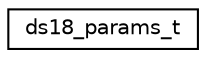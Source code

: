 digraph "Graphical Class Hierarchy"
{
 // LATEX_PDF_SIZE
  edge [fontname="Helvetica",fontsize="10",labelfontname="Helvetica",labelfontsize="10"];
  node [fontname="Helvetica",fontsize="10",shape=record];
  rankdir="LR";
  Node0 [label="ds18_params_t",height=0.2,width=0.4,color="black", fillcolor="white", style="filled",URL="$structds18__params__t.html",tooltip="Device initialization parameters."];
}
